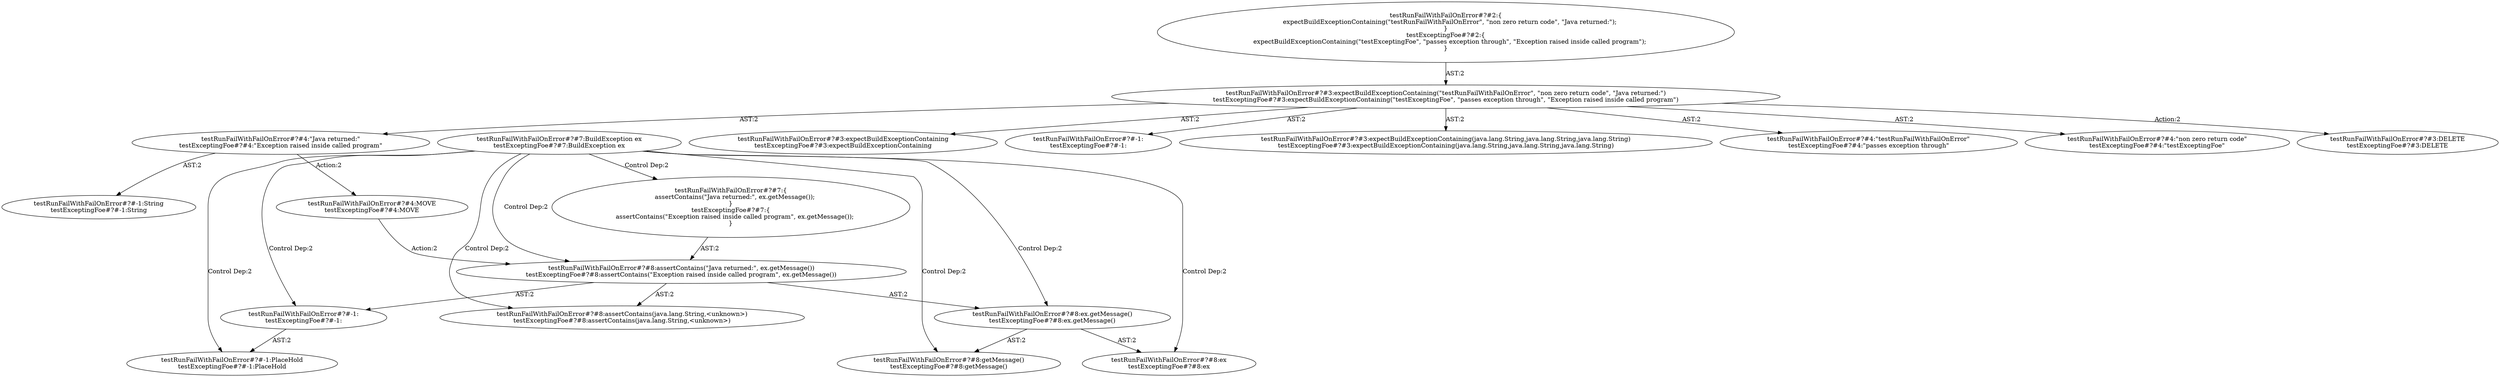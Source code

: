 digraph "Pattern" {
0 [label="testRunFailWithFailOnError#?#4:MOVE
testExceptingFoe#?#4:MOVE" shape=ellipse]
1 [label="testRunFailWithFailOnError#?#4:\"Java returned:\"
testExceptingFoe#?#4:\"Exception raised inside called program\"" shape=ellipse]
2 [label="testRunFailWithFailOnError#?#3:expectBuildExceptionContaining(\"testRunFailWithFailOnError\", \"non zero return code\", \"Java returned:\")
testExceptingFoe#?#3:expectBuildExceptionContaining(\"testExceptingFoe\", \"passes exception through\", \"Exception raised inside called program\")" shape=ellipse]
3 [label="testRunFailWithFailOnError#?#2:\{
    expectBuildExceptionContaining(\"testRunFailWithFailOnError\", \"non zero return code\", \"Java returned:\");
\}
testExceptingFoe#?#2:\{
    expectBuildExceptionContaining(\"testExceptingFoe\", \"passes exception through\", \"Exception raised inside called program\");
\}" shape=ellipse]
4 [label="testRunFailWithFailOnError#?#3:expectBuildExceptionContaining
testExceptingFoe#?#3:expectBuildExceptionContaining" shape=ellipse]
5 [label="testRunFailWithFailOnError#?#-1:
testExceptingFoe#?#-1:" shape=ellipse]
6 [label="testRunFailWithFailOnError#?#3:expectBuildExceptionContaining(java.lang.String,java.lang.String,java.lang.String)
testExceptingFoe#?#3:expectBuildExceptionContaining(java.lang.String,java.lang.String,java.lang.String)" shape=ellipse]
7 [label="testRunFailWithFailOnError#?#4:\"testRunFailWithFailOnError\"
testExceptingFoe#?#4:\"passes exception through\"" shape=ellipse]
8 [label="testRunFailWithFailOnError#?#4:\"non zero return code\"
testExceptingFoe#?#4:\"testExceptingFoe\"" shape=ellipse]
9 [label="testRunFailWithFailOnError#?#3:DELETE
testExceptingFoe#?#3:DELETE" shape=ellipse]
10 [label="testRunFailWithFailOnError#?#-1:String
testExceptingFoe#?#-1:String" shape=ellipse]
11 [label="testRunFailWithFailOnError#?#8:assertContains(\"Java returned:\", ex.getMessage())
testExceptingFoe#?#8:assertContains(\"Exception raised inside called program\", ex.getMessage())" shape=ellipse]
12 [label="testRunFailWithFailOnError#?#7:BuildException ex
testExceptingFoe#?#7:BuildException ex" shape=ellipse]
13 [label="testRunFailWithFailOnError#?#7:\{
    assertContains(\"Java returned:\", ex.getMessage());
\}
testExceptingFoe#?#7:\{
    assertContains(\"Exception raised inside called program\", ex.getMessage());
\}" shape=ellipse]
14 [label="testRunFailWithFailOnError#?#8:assertContains(java.lang.String,<unknown>)
testExceptingFoe#?#8:assertContains(java.lang.String,<unknown>)" shape=ellipse]
15 [label="testRunFailWithFailOnError#?#-1:
testExceptingFoe#?#-1:" shape=ellipse]
16 [label="testRunFailWithFailOnError#?#-1:PlaceHold
testExceptingFoe#?#-1:PlaceHold" shape=ellipse]
17 [label="testRunFailWithFailOnError#?#8:ex.getMessage()
testExceptingFoe#?#8:ex.getMessage()" shape=ellipse]
18 [label="testRunFailWithFailOnError#?#8:getMessage()
testExceptingFoe#?#8:getMessage()" shape=ellipse]
19 [label="testRunFailWithFailOnError#?#8:ex
testExceptingFoe#?#8:ex" shape=ellipse]
0 -> 11 [label="Action:2"];
1 -> 0 [label="Action:2"];
1 -> 10 [label="AST:2"];
2 -> 1 [label="AST:2"];
2 -> 4 [label="AST:2"];
2 -> 5 [label="AST:2"];
2 -> 6 [label="AST:2"];
2 -> 7 [label="AST:2"];
2 -> 8 [label="AST:2"];
2 -> 9 [label="Action:2"];
3 -> 2 [label="AST:2"];
11 -> 15 [label="AST:2"];
11 -> 14 [label="AST:2"];
11 -> 17 [label="AST:2"];
12 -> 11 [label="Control Dep:2"];
12 -> 13 [label="Control Dep:2"];
12 -> 14 [label="Control Dep:2"];
12 -> 15 [label="Control Dep:2"];
12 -> 16 [label="Control Dep:2"];
12 -> 17 [label="Control Dep:2"];
12 -> 18 [label="Control Dep:2"];
12 -> 19 [label="Control Dep:2"];
13 -> 11 [label="AST:2"];
15 -> 16 [label="AST:2"];
17 -> 19 [label="AST:2"];
17 -> 18 [label="AST:2"];
}